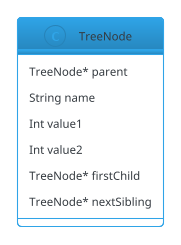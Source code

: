 @startuml
top to bottom direction
!theme cerulean-outline
class TreeNode {
  TreeNode* parent
  String name
  Int value1
  Int value2
  TreeNode* firstChild
  TreeNode* nextSibling
}
@enduml
